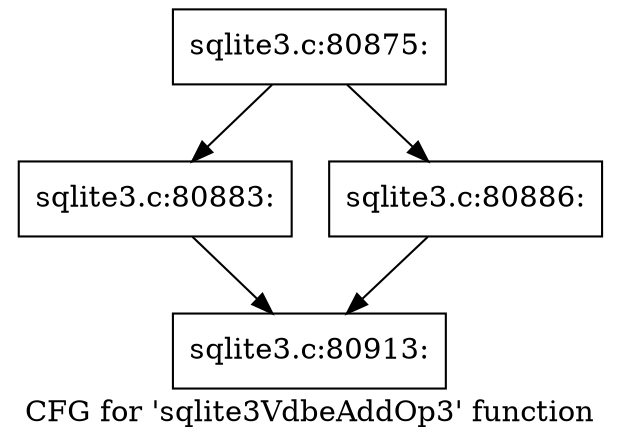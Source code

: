 digraph "CFG for 'sqlite3VdbeAddOp3' function" {
	label="CFG for 'sqlite3VdbeAddOp3' function";

	Node0x55c0f85e18d0 [shape=record,label="{sqlite3.c:80875:}"];
	Node0x55c0f85e18d0 -> Node0x55c0f85e4b60;
	Node0x55c0f85e18d0 -> Node0x55c0f85e4bb0;
	Node0x55c0f85e4b60 [shape=record,label="{sqlite3.c:80883:}"];
	Node0x55c0f85e4b60 -> Node0x55c0f5445e80;
	Node0x55c0f85e4bb0 [shape=record,label="{sqlite3.c:80886:}"];
	Node0x55c0f85e4bb0 -> Node0x55c0f5445e80;
	Node0x55c0f5445e80 [shape=record,label="{sqlite3.c:80913:}"];
}

